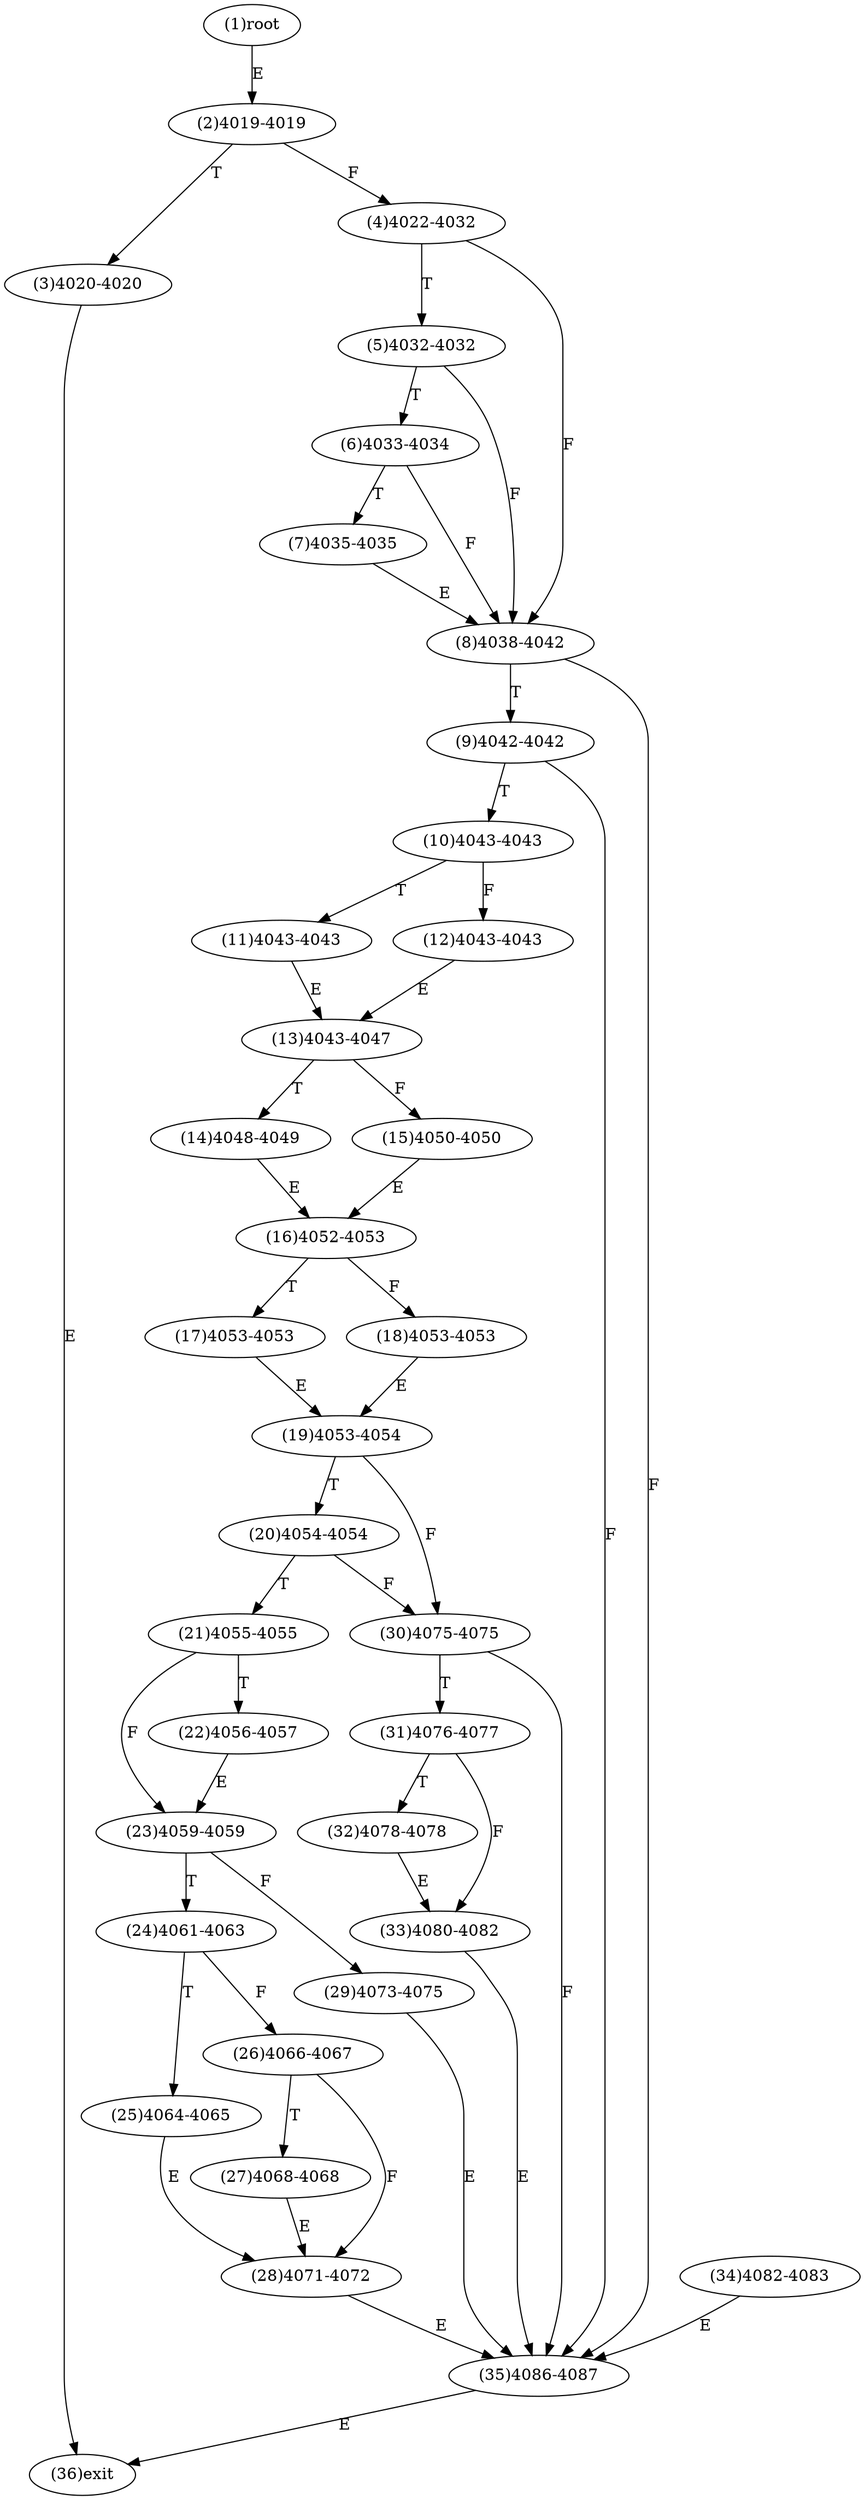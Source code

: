 digraph "" { 
1[ label="(1)root"];
2[ label="(2)4019-4019"];
3[ label="(3)4020-4020"];
4[ label="(4)4022-4032"];
5[ label="(5)4032-4032"];
6[ label="(6)4033-4034"];
7[ label="(7)4035-4035"];
8[ label="(8)4038-4042"];
9[ label="(9)4042-4042"];
10[ label="(10)4043-4043"];
11[ label="(11)4043-4043"];
12[ label="(12)4043-4043"];
13[ label="(13)4043-4047"];
14[ label="(14)4048-4049"];
15[ label="(15)4050-4050"];
17[ label="(17)4053-4053"];
16[ label="(16)4052-4053"];
19[ label="(19)4053-4054"];
18[ label="(18)4053-4053"];
21[ label="(21)4055-4055"];
20[ label="(20)4054-4054"];
23[ label="(23)4059-4059"];
22[ label="(22)4056-4057"];
25[ label="(25)4064-4065"];
24[ label="(24)4061-4063"];
27[ label="(27)4068-4068"];
26[ label="(26)4066-4067"];
29[ label="(29)4073-4075"];
28[ label="(28)4071-4072"];
31[ label="(31)4076-4077"];
30[ label="(30)4075-4075"];
34[ label="(34)4082-4083"];
35[ label="(35)4086-4087"];
32[ label="(32)4078-4078"];
33[ label="(33)4080-4082"];
36[ label="(36)exit"];
1->2[ label="E"];
2->4[ label="F"];
2->3[ label="T"];
3->36[ label="E"];
4->8[ label="F"];
4->5[ label="T"];
5->8[ label="F"];
5->6[ label="T"];
6->8[ label="F"];
6->7[ label="T"];
7->8[ label="E"];
8->35[ label="F"];
8->9[ label="T"];
9->35[ label="F"];
9->10[ label="T"];
10->12[ label="F"];
10->11[ label="T"];
11->13[ label="E"];
12->13[ label="E"];
13->15[ label="F"];
13->14[ label="T"];
14->16[ label="E"];
15->16[ label="E"];
16->18[ label="F"];
16->17[ label="T"];
17->19[ label="E"];
18->19[ label="E"];
19->30[ label="F"];
19->20[ label="T"];
20->30[ label="F"];
20->21[ label="T"];
21->23[ label="F"];
21->22[ label="T"];
22->23[ label="E"];
23->29[ label="F"];
23->24[ label="T"];
24->26[ label="F"];
24->25[ label="T"];
25->28[ label="E"];
26->28[ label="F"];
26->27[ label="T"];
27->28[ label="E"];
28->35[ label="E"];
29->35[ label="E"];
30->35[ label="F"];
30->31[ label="T"];
31->33[ label="F"];
31->32[ label="T"];
32->33[ label="E"];
33->35[ label="E"];
34->35[ label="E"];
35->36[ label="E"];
}